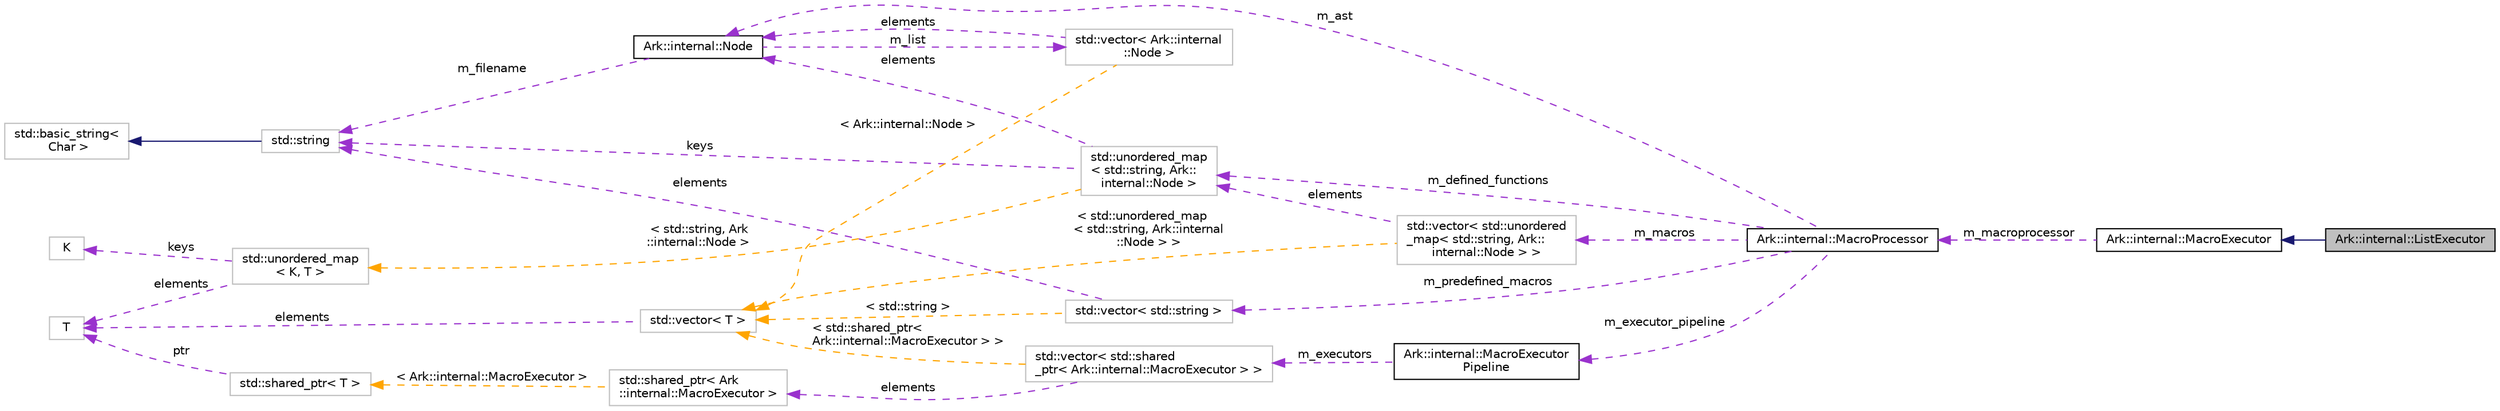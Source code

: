 digraph "Ark::internal::ListExecutor"
{
 // INTERACTIVE_SVG=YES
 // LATEX_PDF_SIZE
  edge [fontname="Helvetica",fontsize="10",labelfontname="Helvetica",labelfontsize="10"];
  node [fontname="Helvetica",fontsize="10",shape=record];
  rankdir="LR";
  Node1 [label="Ark::internal::ListExecutor",height=0.2,width=0.4,color="black", fillcolor="grey75", style="filled", fontcolor="black",tooltip="Handles List macros."];
  Node2 -> Node1 [dir="back",color="midnightblue",fontsize="10",style="solid",fontname="Helvetica"];
  Node2 [label="Ark::internal::MacroExecutor",height=0.2,width=0.4,color="black", fillcolor="white", style="filled",URL="$d5/d8f/classArk_1_1internal_1_1MacroExecutor.html",tooltip="A class that applies macros in a Node."];
  Node3 -> Node2 [dir="back",color="darkorchid3",fontsize="10",style="dashed",label=" m_macroprocessor" ,fontname="Helvetica"];
  Node3 [label="Ark::internal::MacroProcessor",height=0.2,width=0.4,color="black", fillcolor="white", style="filled",URL="$d5/db5/classArk_1_1internal_1_1MacroProcessor.html",tooltip="The class handling the macros definitions and calls, given an AST."];
  Node4 -> Node3 [dir="back",color="darkorchid3",fontsize="10",style="dashed",label=" m_ast" ,fontname="Helvetica"];
  Node4 [label="Ark::internal::Node",height=0.2,width=0.4,color="black", fillcolor="white", style="filled",URL="$dc/d9e/classArk_1_1internal_1_1Node.html",tooltip="A node of an Abstract Syntax Tree for ArkScript."];
  Node5 -> Node4 [dir="back",color="darkorchid3",fontsize="10",style="dashed",label=" m_filename" ,fontname="Helvetica"];
  Node5 [label="std::string",height=0.2,width=0.4,color="grey75", fillcolor="white", style="filled",tooltip=" "];
  Node6 -> Node5 [dir="back",color="midnightblue",fontsize="10",style="solid",fontname="Helvetica"];
  Node6 [label="std::basic_string\<\l Char \>",height=0.2,width=0.4,color="grey75", fillcolor="white", style="filled",tooltip=" "];
  Node7 -> Node4 [dir="back",color="darkorchid3",fontsize="10",style="dashed",label=" m_list" ,fontname="Helvetica"];
  Node7 [label="std::vector\< Ark::internal\l::Node \>",height=0.2,width=0.4,color="grey75", fillcolor="white", style="filled",tooltip=" "];
  Node4 -> Node7 [dir="back",color="darkorchid3",fontsize="10",style="dashed",label=" elements" ,fontname="Helvetica"];
  Node8 -> Node7 [dir="back",color="orange",fontsize="10",style="dashed",label=" \< Ark::internal::Node \>" ,fontname="Helvetica"];
  Node8 [label="std::vector\< T \>",height=0.2,width=0.4,color="grey75", fillcolor="white", style="filled",tooltip=" "];
  Node9 -> Node8 [dir="back",color="darkorchid3",fontsize="10",style="dashed",label=" elements" ,fontname="Helvetica"];
  Node9 [label="T",height=0.2,width=0.4,color="grey75", fillcolor="white", style="filled",tooltip=" "];
  Node10 -> Node3 [dir="back",color="darkorchid3",fontsize="10",style="dashed",label=" m_macros" ,fontname="Helvetica"];
  Node10 [label="std::vector\< std::unordered\l_map\< std::string, Ark::\linternal::Node \> \>",height=0.2,width=0.4,color="grey75", fillcolor="white", style="filled",tooltip=" "];
  Node11 -> Node10 [dir="back",color="darkorchid3",fontsize="10",style="dashed",label=" elements" ,fontname="Helvetica"];
  Node11 [label="std::unordered_map\l\< std::string, Ark::\linternal::Node \>",height=0.2,width=0.4,color="grey75", fillcolor="white", style="filled",tooltip=" "];
  Node4 -> Node11 [dir="back",color="darkorchid3",fontsize="10",style="dashed",label=" elements" ,fontname="Helvetica"];
  Node5 -> Node11 [dir="back",color="darkorchid3",fontsize="10",style="dashed",label=" keys" ,fontname="Helvetica"];
  Node12 -> Node11 [dir="back",color="orange",fontsize="10",style="dashed",label=" \< std::string, Ark\l::internal::Node \>" ,fontname="Helvetica"];
  Node12 [label="std::unordered_map\l\< K, T \>",height=0.2,width=0.4,color="grey75", fillcolor="white", style="filled",tooltip=" "];
  Node13 -> Node12 [dir="back",color="darkorchid3",fontsize="10",style="dashed",label=" keys" ,fontname="Helvetica"];
  Node13 [label="K",height=0.2,width=0.4,color="grey75", fillcolor="white", style="filled",tooltip=" "];
  Node9 -> Node12 [dir="back",color="darkorchid3",fontsize="10",style="dashed",label=" elements" ,fontname="Helvetica"];
  Node8 -> Node10 [dir="back",color="orange",fontsize="10",style="dashed",label=" \< std::unordered_map\l\< std::string, Ark::internal\l::Node \> \>" ,fontname="Helvetica"];
  Node14 -> Node3 [dir="back",color="darkorchid3",fontsize="10",style="dashed",label=" m_predefined_macros" ,fontname="Helvetica"];
  Node14 [label="std::vector\< std::string \>",height=0.2,width=0.4,color="grey75", fillcolor="white", style="filled",tooltip=" "];
  Node5 -> Node14 [dir="back",color="darkorchid3",fontsize="10",style="dashed",label=" elements" ,fontname="Helvetica"];
  Node8 -> Node14 [dir="back",color="orange",fontsize="10",style="dashed",label=" \< std::string \>" ,fontname="Helvetica"];
  Node11 -> Node3 [dir="back",color="darkorchid3",fontsize="10",style="dashed",label=" m_defined_functions" ,fontname="Helvetica"];
  Node15 -> Node3 [dir="back",color="darkorchid3",fontsize="10",style="dashed",label=" m_executor_pipeline" ,fontname="Helvetica"];
  Node15 [label="Ark::internal::MacroExecutor\lPipeline",height=0.2,width=0.4,color="black", fillcolor="white", style="filled",URL="$d7/d22/classArk_1_1internal_1_1MacroExecutorPipeline.html",tooltip="The class that initializes the MacroExecutors."];
  Node16 -> Node15 [dir="back",color="darkorchid3",fontsize="10",style="dashed",label=" m_executors" ,fontname="Helvetica"];
  Node16 [label="std::vector\< std::shared\l_ptr\< Ark::internal::MacroExecutor \> \>",height=0.2,width=0.4,color="grey75", fillcolor="white", style="filled",tooltip=" "];
  Node17 -> Node16 [dir="back",color="darkorchid3",fontsize="10",style="dashed",label=" elements" ,fontname="Helvetica"];
  Node17 [label="std::shared_ptr\< Ark\l::internal::MacroExecutor \>",height=0.2,width=0.4,color="grey75", fillcolor="white", style="filled",tooltip=" "];
  Node18 -> Node17 [dir="back",color="orange",fontsize="10",style="dashed",label=" \< Ark::internal::MacroExecutor \>" ,fontname="Helvetica"];
  Node18 [label="std::shared_ptr\< T \>",height=0.2,width=0.4,color="grey75", fillcolor="white", style="filled",tooltip=" "];
  Node9 -> Node18 [dir="back",color="darkorchid3",fontsize="10",style="dashed",label=" ptr" ,fontname="Helvetica"];
  Node8 -> Node16 [dir="back",color="orange",fontsize="10",style="dashed",label=" \< std::shared_ptr\<\l Ark::internal::MacroExecutor \> \>" ,fontname="Helvetica"];
}
